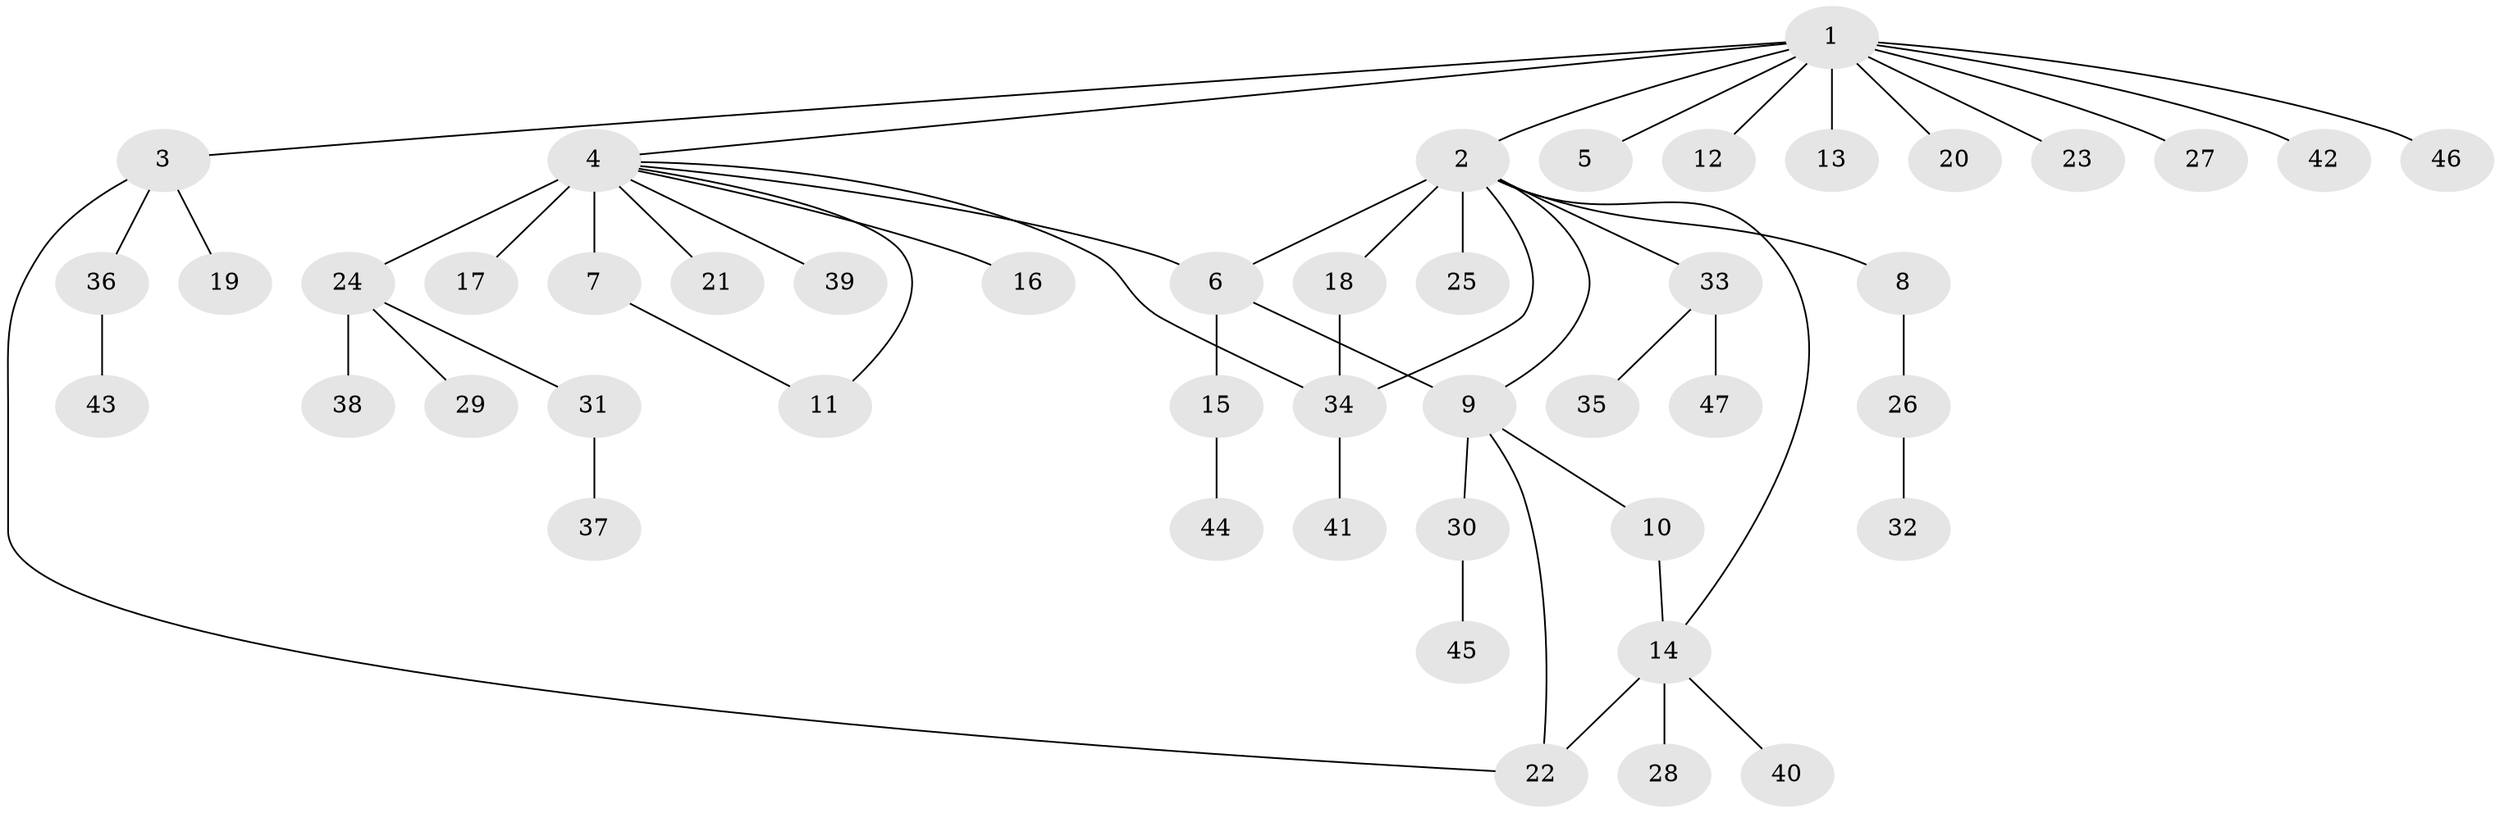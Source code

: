 // original degree distribution, {12: 0.021505376344086023, 5: 0.021505376344086023, 20: 0.010752688172043012, 1: 0.6344086021505376, 8: 0.010752688172043012, 3: 0.07526881720430108, 7: 0.021505376344086023, 2: 0.17204301075268819, 6: 0.010752688172043012, 4: 0.021505376344086023}
// Generated by graph-tools (version 1.1) at 2025/35/03/09/25 02:35:32]
// undirected, 47 vertices, 54 edges
graph export_dot {
graph [start="1"]
  node [color=gray90,style=filled];
  1;
  2;
  3;
  4;
  5;
  6;
  7;
  8;
  9;
  10;
  11;
  12;
  13;
  14;
  15;
  16;
  17;
  18;
  19;
  20;
  21;
  22;
  23;
  24;
  25;
  26;
  27;
  28;
  29;
  30;
  31;
  32;
  33;
  34;
  35;
  36;
  37;
  38;
  39;
  40;
  41;
  42;
  43;
  44;
  45;
  46;
  47;
  1 -- 2 [weight=1.0];
  1 -- 3 [weight=1.0];
  1 -- 4 [weight=1.0];
  1 -- 5 [weight=1.0];
  1 -- 12 [weight=1.0];
  1 -- 13 [weight=1.0];
  1 -- 20 [weight=1.0];
  1 -- 23 [weight=1.0];
  1 -- 27 [weight=1.0];
  1 -- 42 [weight=1.0];
  1 -- 46 [weight=1.0];
  2 -- 6 [weight=1.0];
  2 -- 8 [weight=1.0];
  2 -- 9 [weight=1.0];
  2 -- 14 [weight=1.0];
  2 -- 18 [weight=1.0];
  2 -- 25 [weight=3.0];
  2 -- 33 [weight=1.0];
  2 -- 34 [weight=1.0];
  3 -- 19 [weight=1.0];
  3 -- 22 [weight=1.0];
  3 -- 36 [weight=1.0];
  4 -- 6 [weight=1.0];
  4 -- 7 [weight=10.0];
  4 -- 11 [weight=1.0];
  4 -- 16 [weight=1.0];
  4 -- 17 [weight=1.0];
  4 -- 21 [weight=1.0];
  4 -- 24 [weight=1.0];
  4 -- 34 [weight=1.0];
  4 -- 39 [weight=1.0];
  6 -- 9 [weight=1.0];
  6 -- 15 [weight=4.0];
  7 -- 11 [weight=1.0];
  8 -- 26 [weight=1.0];
  9 -- 10 [weight=1.0];
  9 -- 22 [weight=1.0];
  9 -- 30 [weight=1.0];
  10 -- 14 [weight=1.0];
  14 -- 22 [weight=1.0];
  14 -- 28 [weight=1.0];
  14 -- 40 [weight=1.0];
  15 -- 44 [weight=1.0];
  18 -- 34 [weight=1.0];
  24 -- 29 [weight=1.0];
  24 -- 31 [weight=1.0];
  24 -- 38 [weight=3.0];
  26 -- 32 [weight=1.0];
  30 -- 45 [weight=1.0];
  31 -- 37 [weight=1.0];
  33 -- 35 [weight=1.0];
  33 -- 47 [weight=1.0];
  34 -- 41 [weight=1.0];
  36 -- 43 [weight=1.0];
}
